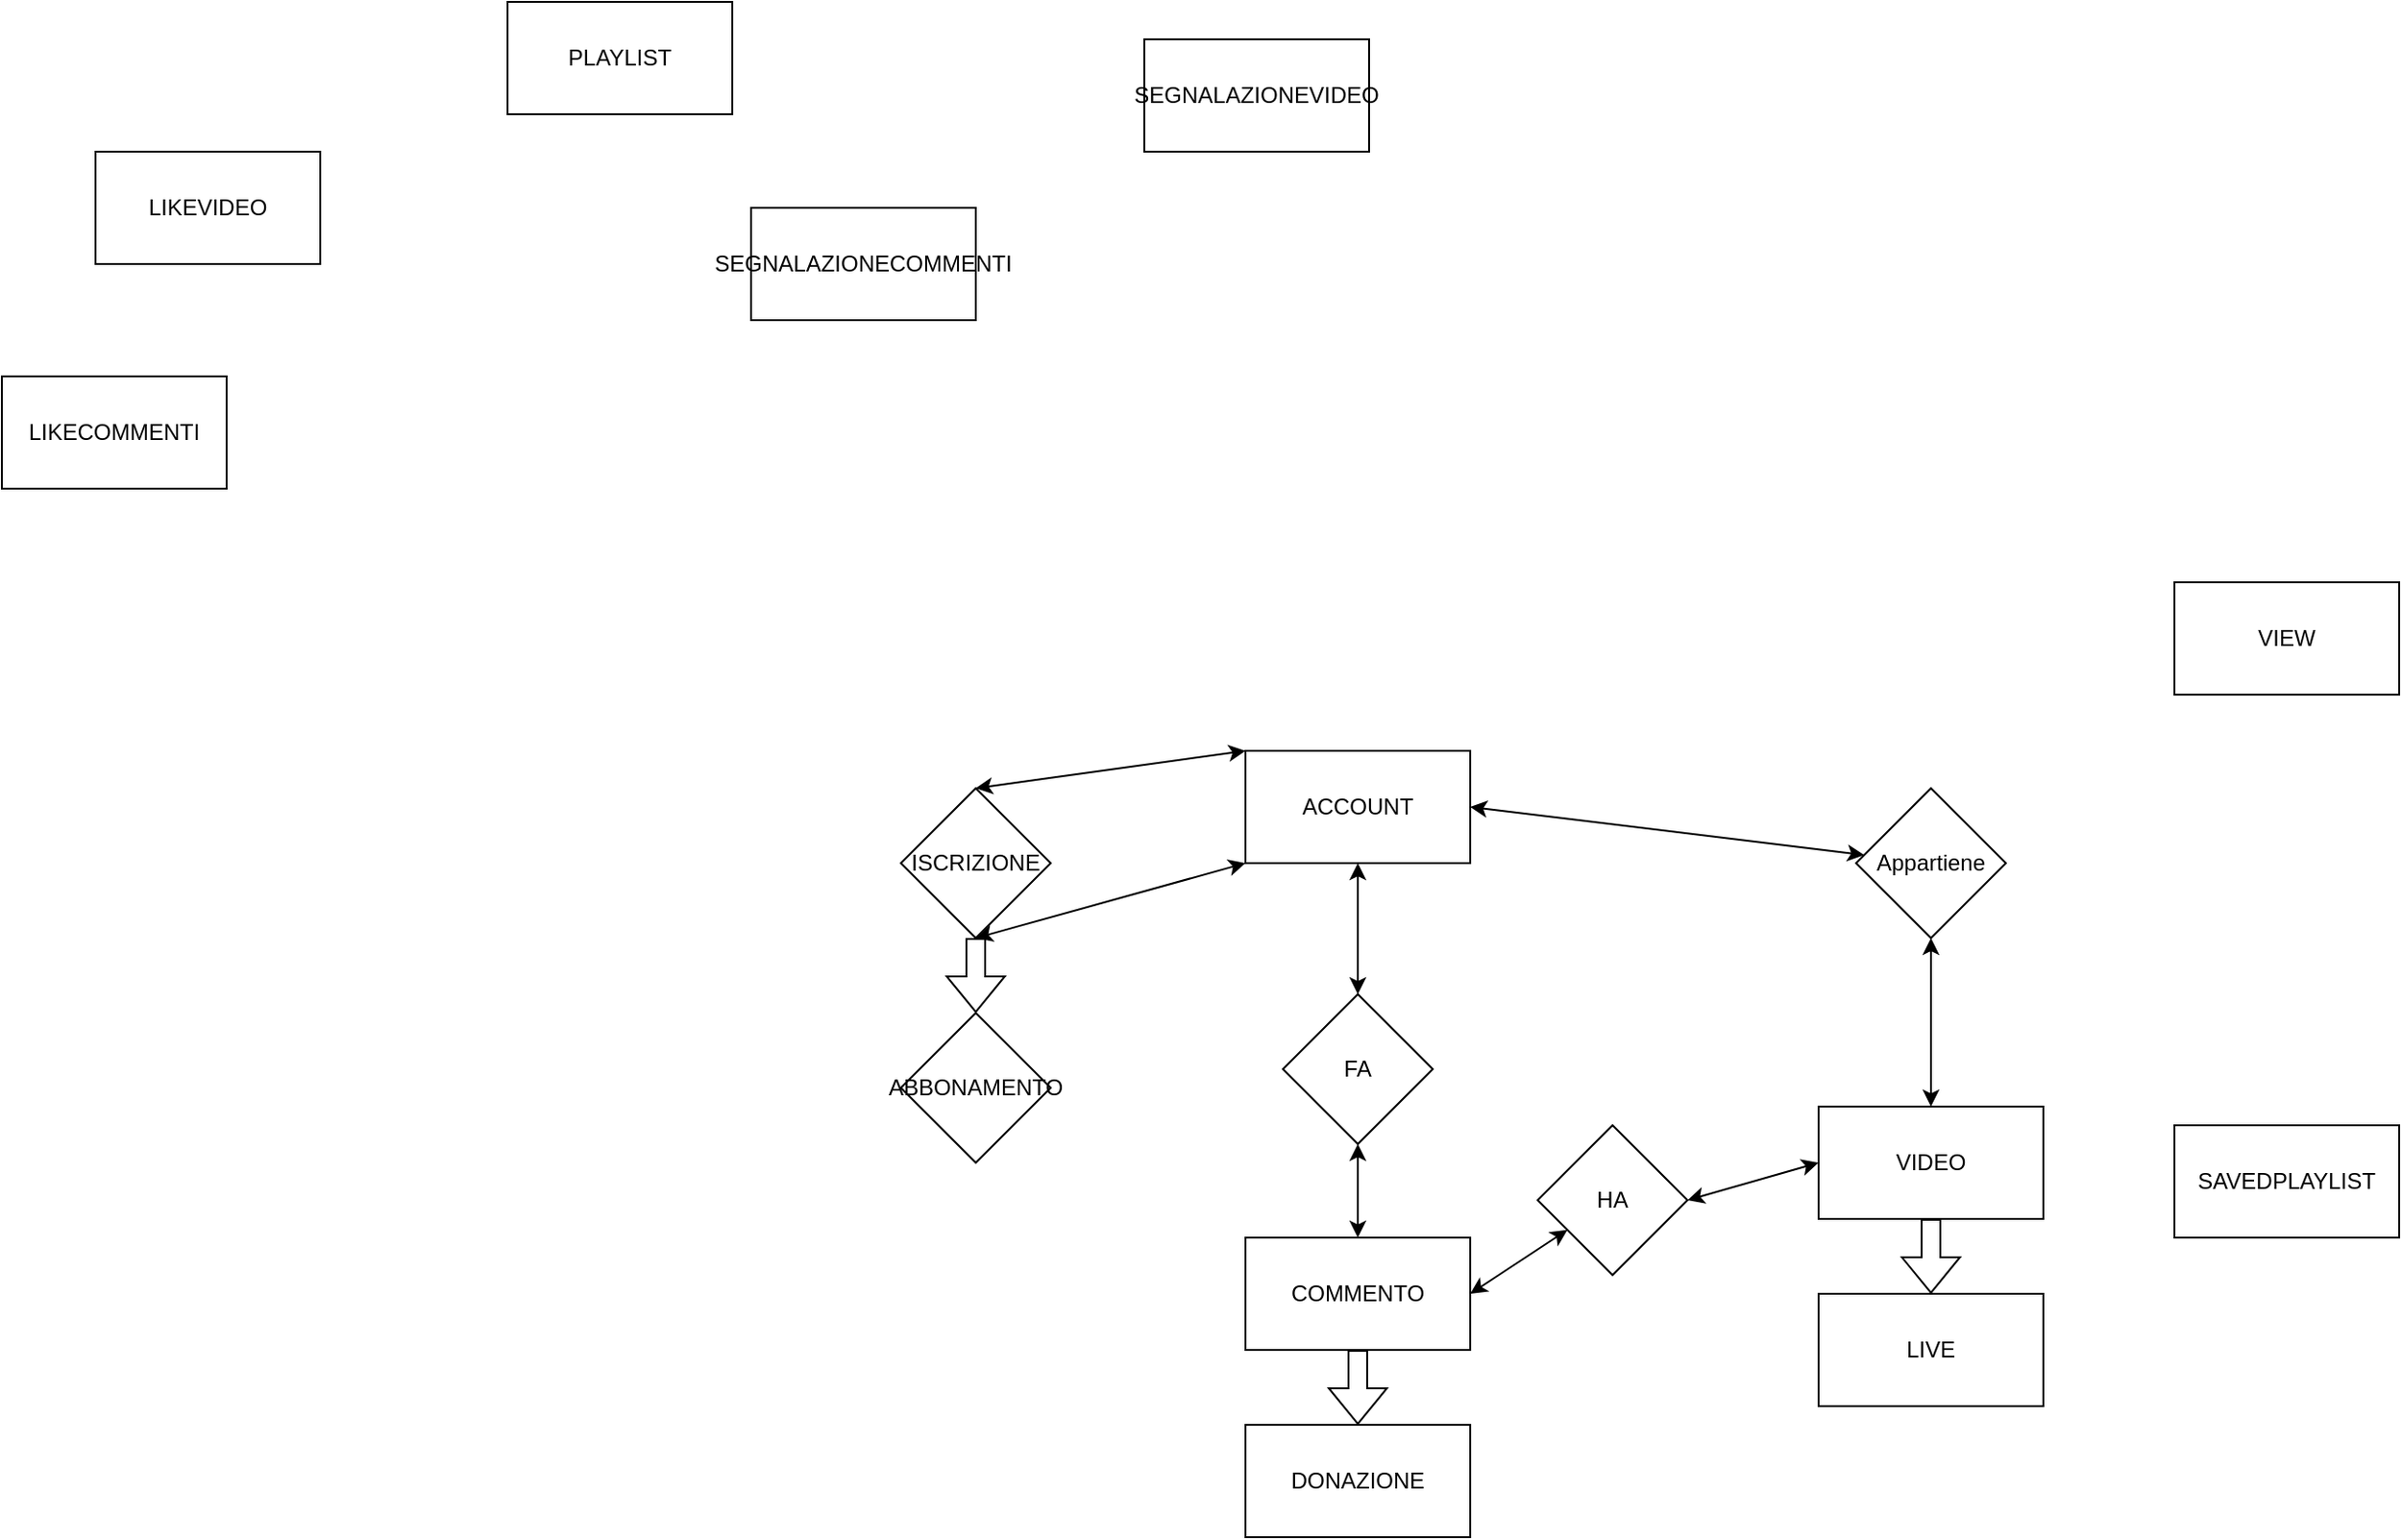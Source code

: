 <mxfile version="21.3.7" type="device">
  <diagram id="C5RBs43oDa-KdzZeNtuy" name="Page-1">
    <mxGraphModel dx="1493" dy="685" grid="1" gridSize="10" guides="1" tooltips="1" connect="1" arrows="1" fold="1" page="1" pageScale="1" pageWidth="827" pageHeight="1169" math="0" shadow="0">
      <root>
        <mxCell id="WIyWlLk6GJQsqaUBKTNV-0" />
        <mxCell id="WIyWlLk6GJQsqaUBKTNV-1" parent="WIyWlLk6GJQsqaUBKTNV-0" />
        <mxCell id="ucVGV_VNWv9GXHvt-POz-1" value="ACCOUNT" style="rounded=0;whiteSpace=wrap;html=1;" vertex="1" parent="WIyWlLk6GJQsqaUBKTNV-1">
          <mxGeometry x="724" y="430" width="120" height="60" as="geometry" />
        </mxCell>
        <mxCell id="ucVGV_VNWv9GXHvt-POz-2" value="Appartiene" style="rhombus;whiteSpace=wrap;html=1;" vertex="1" parent="WIyWlLk6GJQsqaUBKTNV-1">
          <mxGeometry x="1050" y="450" width="80" height="80" as="geometry" />
        </mxCell>
        <mxCell id="ucVGV_VNWv9GXHvt-POz-3" value="" style="endArrow=classic;startArrow=classic;html=1;rounded=0;exitX=1;exitY=0.5;exitDx=0;exitDy=0;" edge="1" parent="WIyWlLk6GJQsqaUBKTNV-1" source="ucVGV_VNWv9GXHvt-POz-1" target="ucVGV_VNWv9GXHvt-POz-2">
          <mxGeometry width="50" height="50" relative="1" as="geometry">
            <mxPoint x="820" y="670" as="sourcePoint" />
            <mxPoint x="870" y="620" as="targetPoint" />
          </mxGeometry>
        </mxCell>
        <mxCell id="ucVGV_VNWv9GXHvt-POz-4" value="VIDEO" style="rounded=0;whiteSpace=wrap;html=1;" vertex="1" parent="WIyWlLk6GJQsqaUBKTNV-1">
          <mxGeometry x="1030" y="620" width="120" height="60" as="geometry" />
        </mxCell>
        <mxCell id="ucVGV_VNWv9GXHvt-POz-5" value="" style="endArrow=classic;startArrow=classic;html=1;rounded=0;exitX=0.5;exitY=0;exitDx=0;exitDy=0;" edge="1" parent="WIyWlLk6GJQsqaUBKTNV-1" source="ucVGV_VNWv9GXHvt-POz-4" target="ucVGV_VNWv9GXHvt-POz-2">
          <mxGeometry width="50" height="50" relative="1" as="geometry">
            <mxPoint x="820" y="670" as="sourcePoint" />
            <mxPoint x="870" y="620" as="targetPoint" />
          </mxGeometry>
        </mxCell>
        <mxCell id="ucVGV_VNWv9GXHvt-POz-7" value="ISCRIZIONE" style="rhombus;whiteSpace=wrap;html=1;" vertex="1" parent="WIyWlLk6GJQsqaUBKTNV-1">
          <mxGeometry x="540" y="450" width="80" height="80" as="geometry" />
        </mxCell>
        <mxCell id="ucVGV_VNWv9GXHvt-POz-8" value="" style="endArrow=classic;startArrow=classic;html=1;rounded=0;exitX=0.5;exitY=0;exitDx=0;exitDy=0;entryX=0;entryY=0;entryDx=0;entryDy=0;" edge="1" parent="WIyWlLk6GJQsqaUBKTNV-1" source="ucVGV_VNWv9GXHvt-POz-7" target="ucVGV_VNWv9GXHvt-POz-1">
          <mxGeometry width="50" height="50" relative="1" as="geometry">
            <mxPoint x="820" y="670" as="sourcePoint" />
            <mxPoint x="870" y="620" as="targetPoint" />
          </mxGeometry>
        </mxCell>
        <mxCell id="ucVGV_VNWv9GXHvt-POz-11" value="" style="shape=flexArrow;endArrow=classic;html=1;rounded=0;entryX=0.5;entryY=0;entryDx=0;entryDy=0;" edge="1" parent="WIyWlLk6GJQsqaUBKTNV-1" source="ucVGV_VNWv9GXHvt-POz-7" target="ucVGV_VNWv9GXHvt-POz-27">
          <mxGeometry width="50" height="50" relative="1" as="geometry">
            <mxPoint x="580" y="650" as="sourcePoint" />
            <mxPoint x="580" y="710" as="targetPoint" />
          </mxGeometry>
        </mxCell>
        <mxCell id="ucVGV_VNWv9GXHvt-POz-12" value="LIVE" style="rounded=0;whiteSpace=wrap;html=1;" vertex="1" parent="WIyWlLk6GJQsqaUBKTNV-1">
          <mxGeometry x="1030" y="720" width="120" height="60" as="geometry" />
        </mxCell>
        <mxCell id="ucVGV_VNWv9GXHvt-POz-13" value="" style="shape=flexArrow;endArrow=classic;html=1;rounded=0;entryX=0.5;entryY=0;entryDx=0;entryDy=0;exitX=0.5;exitY=1;exitDx=0;exitDy=0;" edge="1" parent="WIyWlLk6GJQsqaUBKTNV-1" source="ucVGV_VNWv9GXHvt-POz-4" target="ucVGV_VNWv9GXHvt-POz-12">
          <mxGeometry width="50" height="50" relative="1" as="geometry">
            <mxPoint x="820" y="710" as="sourcePoint" />
            <mxPoint x="870" y="660" as="targetPoint" />
          </mxGeometry>
        </mxCell>
        <mxCell id="ucVGV_VNWv9GXHvt-POz-14" value="COMMENTO" style="rounded=0;whiteSpace=wrap;html=1;" vertex="1" parent="WIyWlLk6GJQsqaUBKTNV-1">
          <mxGeometry x="724" y="690" width="120" height="60" as="geometry" />
        </mxCell>
        <mxCell id="ucVGV_VNWv9GXHvt-POz-15" value="" style="shape=flexArrow;endArrow=classic;html=1;rounded=0;exitX=0.5;exitY=1;exitDx=0;exitDy=0;entryX=0.5;entryY=0;entryDx=0;entryDy=0;" edge="1" parent="WIyWlLk6GJQsqaUBKTNV-1" source="ucVGV_VNWv9GXHvt-POz-14" target="ucVGV_VNWv9GXHvt-POz-17">
          <mxGeometry width="50" height="50" relative="1" as="geometry">
            <mxPoint x="820" y="710" as="sourcePoint" />
            <mxPoint x="840" y="790" as="targetPoint" />
          </mxGeometry>
        </mxCell>
        <mxCell id="ucVGV_VNWv9GXHvt-POz-17" value="DONAZIONE" style="rounded=0;whiteSpace=wrap;html=1;" vertex="1" parent="WIyWlLk6GJQsqaUBKTNV-1">
          <mxGeometry x="724" y="790" width="120" height="60" as="geometry" />
        </mxCell>
        <mxCell id="ucVGV_VNWv9GXHvt-POz-19" value="" style="endArrow=classic;startArrow=classic;html=1;rounded=0;entryX=0.5;entryY=1;entryDx=0;entryDy=0;exitX=0.5;exitY=0;exitDx=0;exitDy=0;" edge="1" parent="WIyWlLk6GJQsqaUBKTNV-1" source="ucVGV_VNWv9GXHvt-POz-20" target="ucVGV_VNWv9GXHvt-POz-1">
          <mxGeometry width="50" height="50" relative="1" as="geometry">
            <mxPoint x="820" y="600" as="sourcePoint" />
            <mxPoint x="870" y="630" as="targetPoint" />
          </mxGeometry>
        </mxCell>
        <mxCell id="ucVGV_VNWv9GXHvt-POz-20" value="FA" style="rhombus;whiteSpace=wrap;html=1;" vertex="1" parent="WIyWlLk6GJQsqaUBKTNV-1">
          <mxGeometry x="744" y="560" width="80" height="80" as="geometry" />
        </mxCell>
        <mxCell id="ucVGV_VNWv9GXHvt-POz-21" value="" style="endArrow=classic;startArrow=classic;html=1;rounded=0;entryX=0.5;entryY=1;entryDx=0;entryDy=0;exitX=0.5;exitY=0;exitDx=0;exitDy=0;" edge="1" parent="WIyWlLk6GJQsqaUBKTNV-1" source="ucVGV_VNWv9GXHvt-POz-14" target="ucVGV_VNWv9GXHvt-POz-20">
          <mxGeometry width="50" height="50" relative="1" as="geometry">
            <mxPoint x="820" y="680" as="sourcePoint" />
            <mxPoint x="870" y="630" as="targetPoint" />
          </mxGeometry>
        </mxCell>
        <mxCell id="ucVGV_VNWv9GXHvt-POz-27" value="ABBONAMENTO" style="rhombus;whiteSpace=wrap;html=1;" vertex="1" parent="WIyWlLk6GJQsqaUBKTNV-1">
          <mxGeometry x="540" y="570" width="80" height="80" as="geometry" />
        </mxCell>
        <mxCell id="ucVGV_VNWv9GXHvt-POz-28" value="" style="endArrow=classic;startArrow=classic;html=1;rounded=0;exitX=0.5;exitY=1;exitDx=0;exitDy=0;entryX=0;entryY=1;entryDx=0;entryDy=0;" edge="1" parent="WIyWlLk6GJQsqaUBKTNV-1" source="ucVGV_VNWv9GXHvt-POz-7" target="ucVGV_VNWv9GXHvt-POz-1">
          <mxGeometry width="50" height="50" relative="1" as="geometry">
            <mxPoint x="820" y="680" as="sourcePoint" />
            <mxPoint x="870" y="630" as="targetPoint" />
          </mxGeometry>
        </mxCell>
        <mxCell id="ucVGV_VNWv9GXHvt-POz-29" value="" style="endArrow=classic;startArrow=classic;html=1;rounded=0;exitX=1;exitY=0.5;exitDx=0;exitDy=0;" edge="1" parent="WIyWlLk6GJQsqaUBKTNV-1" source="ucVGV_VNWv9GXHvt-POz-14" target="ucVGV_VNWv9GXHvt-POz-30">
          <mxGeometry width="50" height="50" relative="1" as="geometry">
            <mxPoint x="820" y="680" as="sourcePoint" />
            <mxPoint x="890" y="680" as="targetPoint" />
          </mxGeometry>
        </mxCell>
        <mxCell id="ucVGV_VNWv9GXHvt-POz-30" value="HA" style="rhombus;whiteSpace=wrap;html=1;" vertex="1" parent="WIyWlLk6GJQsqaUBKTNV-1">
          <mxGeometry x="880" y="630" width="80" height="80" as="geometry" />
        </mxCell>
        <mxCell id="ucVGV_VNWv9GXHvt-POz-31" value="" style="endArrow=classic;startArrow=classic;html=1;rounded=0;entryX=0;entryY=0.5;entryDx=0;entryDy=0;exitX=1;exitY=0.5;exitDx=0;exitDy=0;" edge="1" parent="WIyWlLk6GJQsqaUBKTNV-1" source="ucVGV_VNWv9GXHvt-POz-30" target="ucVGV_VNWv9GXHvt-POz-4">
          <mxGeometry width="50" height="50" relative="1" as="geometry">
            <mxPoint x="790" y="840" as="sourcePoint" />
            <mxPoint x="920" y="750" as="targetPoint" />
          </mxGeometry>
        </mxCell>
        <mxCell id="ucVGV_VNWv9GXHvt-POz-32" value="LIKEVIDEO" style="rounded=0;whiteSpace=wrap;html=1;" vertex="1" parent="WIyWlLk6GJQsqaUBKTNV-1">
          <mxGeometry x="110" y="110" width="120" height="60" as="geometry" />
        </mxCell>
        <mxCell id="ucVGV_VNWv9GXHvt-POz-33" value="VIEW" style="rounded=0;whiteSpace=wrap;html=1;" vertex="1" parent="WIyWlLk6GJQsqaUBKTNV-1">
          <mxGeometry x="1220" y="340" width="120" height="60" as="geometry" />
        </mxCell>
        <mxCell id="ucVGV_VNWv9GXHvt-POz-34" value="PLAYLIST" style="rounded=0;whiteSpace=wrap;html=1;" vertex="1" parent="WIyWlLk6GJQsqaUBKTNV-1">
          <mxGeometry x="330" y="30" width="120" height="60" as="geometry" />
        </mxCell>
        <mxCell id="ucVGV_VNWv9GXHvt-POz-35" value="SAVEDPLAYLIST" style="rounded=0;whiteSpace=wrap;html=1;" vertex="1" parent="WIyWlLk6GJQsqaUBKTNV-1">
          <mxGeometry x="1220" y="630" width="120" height="60" as="geometry" />
        </mxCell>
        <mxCell id="ucVGV_VNWv9GXHvt-POz-36" value="SEGNALAZIONECOMMENTI" style="whiteSpace=wrap;html=1;" vertex="1" parent="WIyWlLk6GJQsqaUBKTNV-1">
          <mxGeometry x="460" y="140" width="120" height="60" as="geometry" />
        </mxCell>
        <mxCell id="ucVGV_VNWv9GXHvt-POz-38" value="SEGNALAZIONEVIDEO" style="whiteSpace=wrap;html=1;" vertex="1" parent="WIyWlLk6GJQsqaUBKTNV-1">
          <mxGeometry x="670" y="50" width="120" height="60" as="geometry" />
        </mxCell>
        <mxCell id="ucVGV_VNWv9GXHvt-POz-39" value="LIKECOMMENTI" style="whiteSpace=wrap;html=1;" vertex="1" parent="WIyWlLk6GJQsqaUBKTNV-1">
          <mxGeometry x="60" y="230" width="120" height="60" as="geometry" />
        </mxCell>
      </root>
    </mxGraphModel>
  </diagram>
</mxfile>
